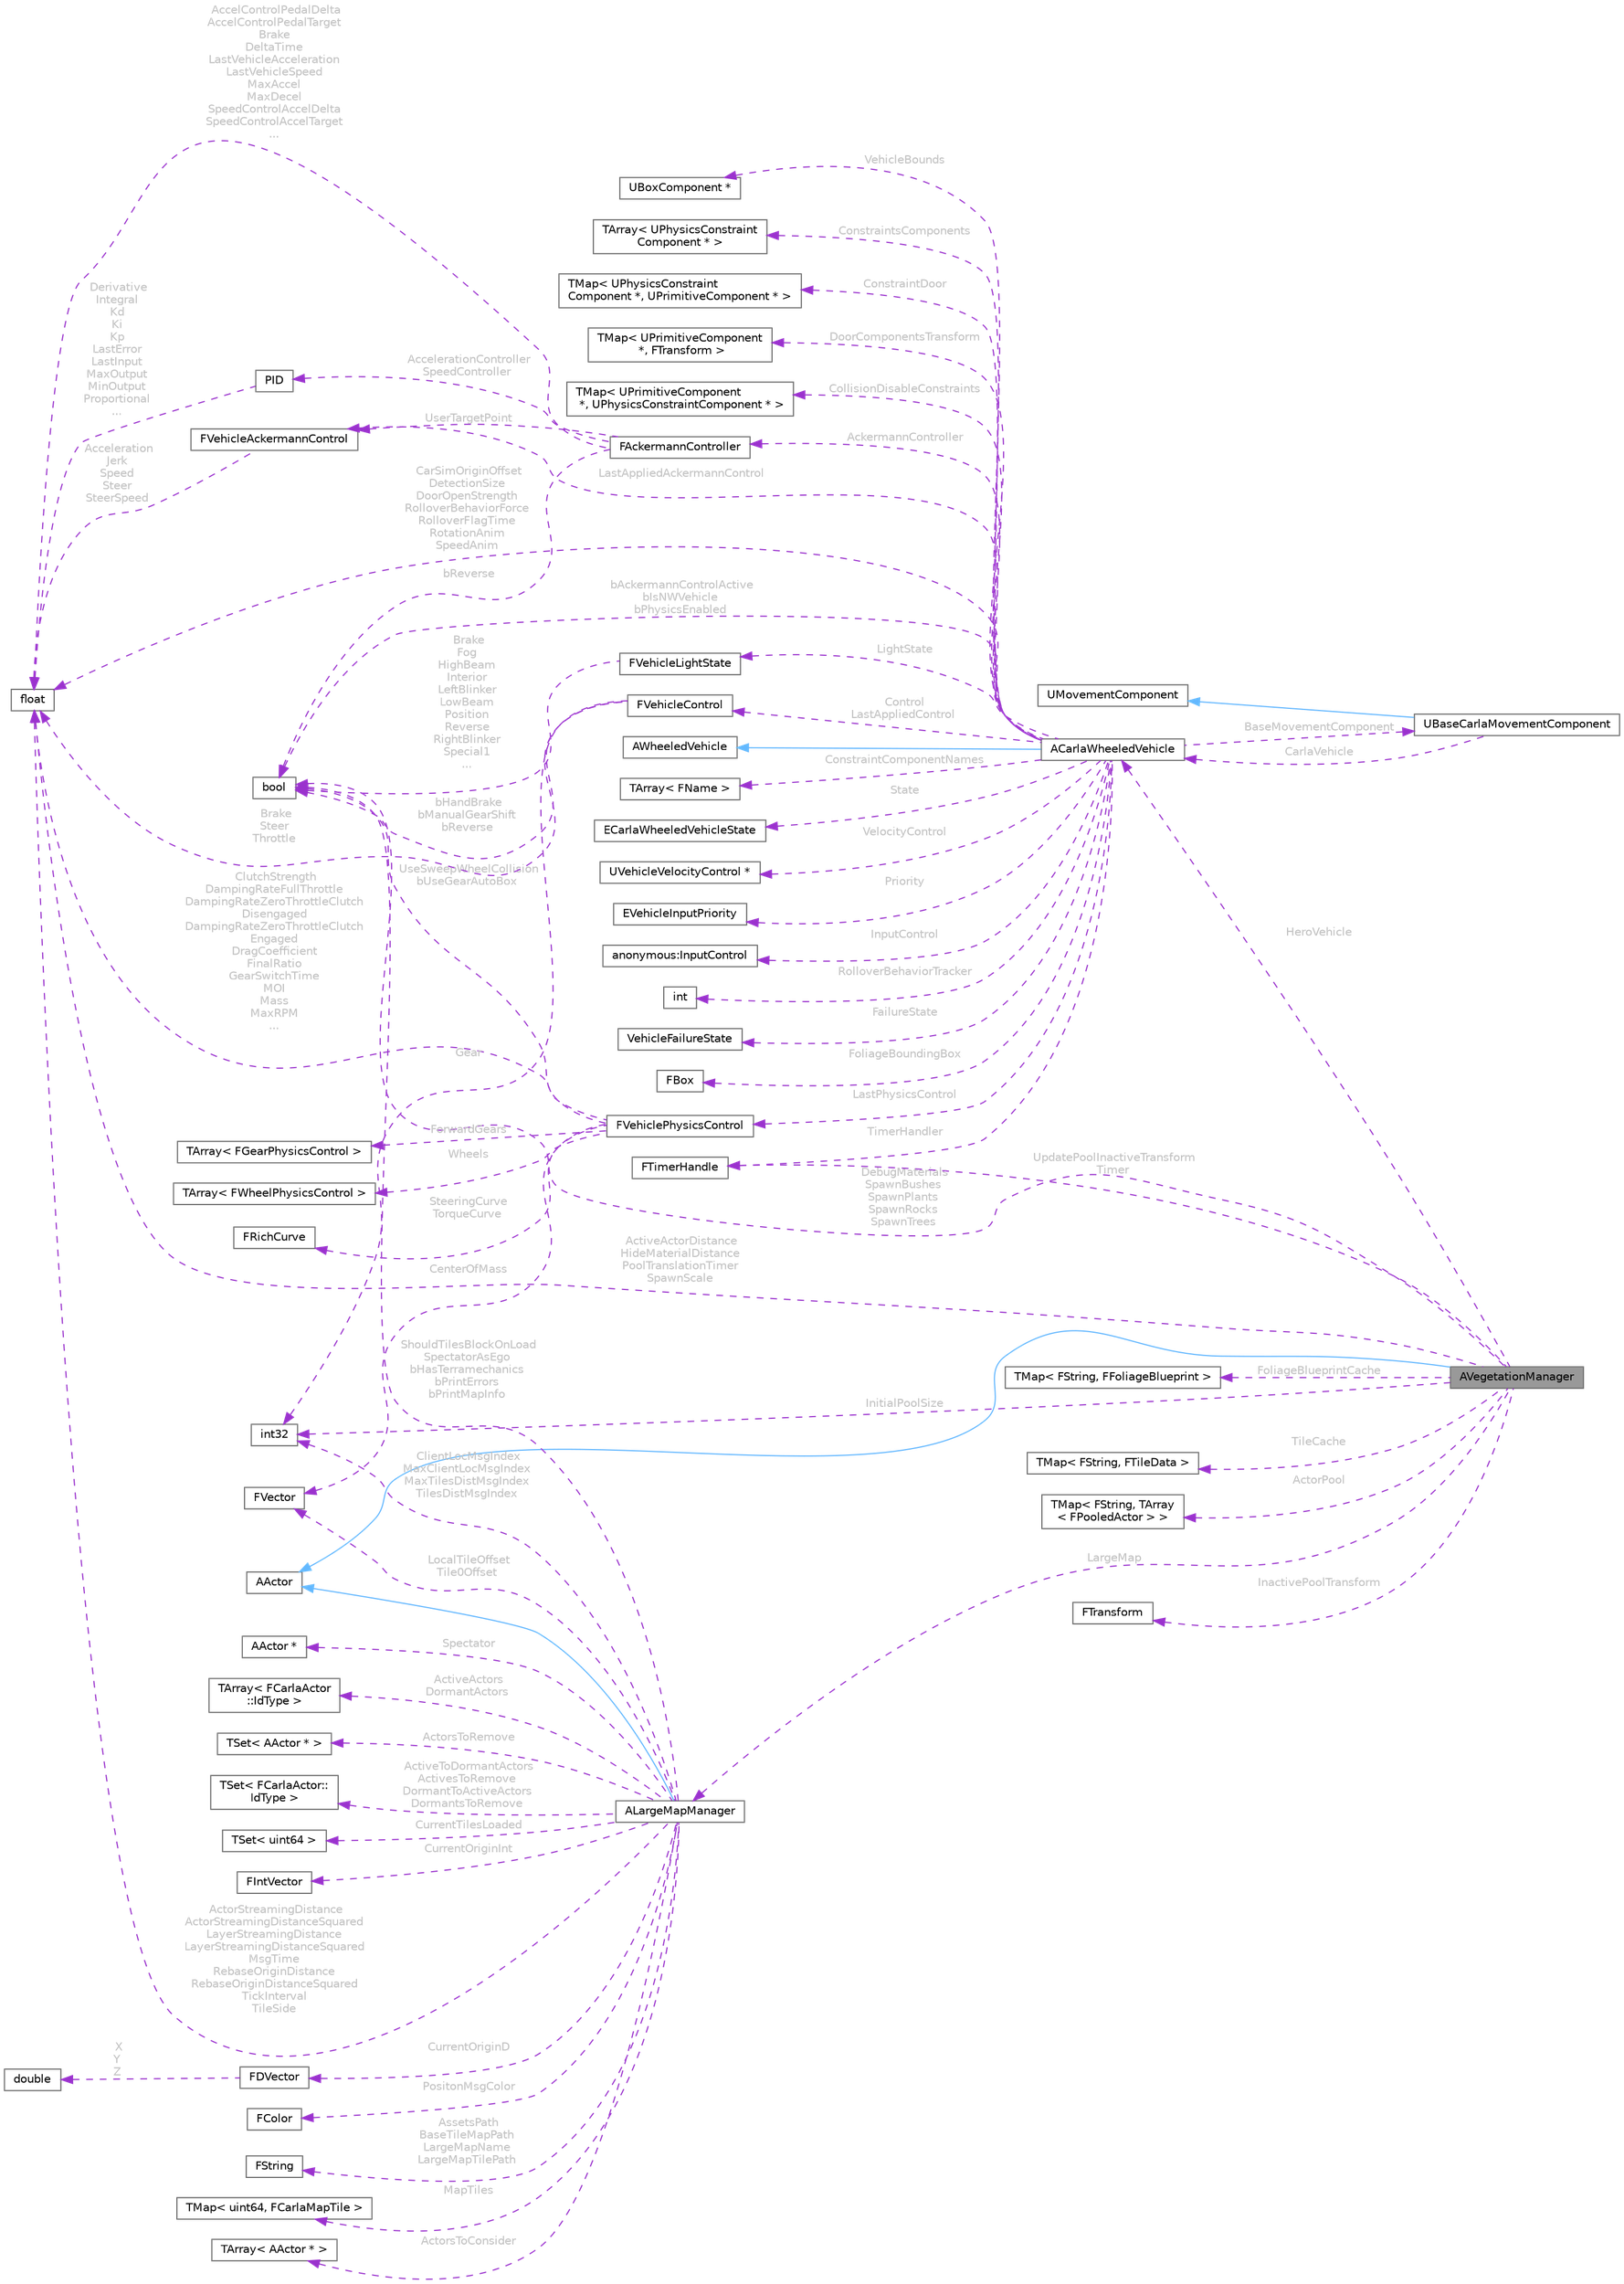 digraph "AVegetationManager"
{
 // INTERACTIVE_SVG=YES
 // LATEX_PDF_SIZE
  bgcolor="transparent";
  edge [fontname=Helvetica,fontsize=10,labelfontname=Helvetica,labelfontsize=10];
  node [fontname=Helvetica,fontsize=10,shape=box,height=0.2,width=0.4];
  rankdir="LR";
  Node1 [id="Node000001",label="AVegetationManager",height=0.2,width=0.4,color="gray40", fillcolor="grey60", style="filled", fontcolor="black",tooltip=" "];
  Node2 -> Node1 [id="edge1_Node000001_Node000002",dir="back",color="steelblue1",style="solid",tooltip=" "];
  Node2 [id="Node000002",label="AActor",height=0.2,width=0.4,color="gray40", fillcolor="white", style="filled",URL="$d1/da4/classAActor.html",tooltip=" "];
  Node3 -> Node1 [id="edge2_Node000001_Node000003",dir="back",color="darkorchid3",style="dashed",tooltip=" ",label=" DebugMaterials\nSpawnBushes\nSpawnPlants\nSpawnRocks\nSpawnTrees",fontcolor="grey" ];
  Node3 [id="Node000003",label="bool",height=0.2,width=0.4,color="gray40", fillcolor="white", style="filled",tooltip=" "];
  Node4 -> Node1 [id="edge3_Node000001_Node000004",dir="back",color="darkorchid3",style="dashed",tooltip=" ",label=" ActiveActorDistance\nHideMaterialDistance\nPoolTranslationTimer\nSpawnScale",fontcolor="grey" ];
  Node4 [id="Node000004",label="float",height=0.2,width=0.4,color="gray40", fillcolor="white", style="filled",tooltip=" "];
  Node5 -> Node1 [id="edge4_Node000001_Node000005",dir="back",color="darkorchid3",style="dashed",tooltip=" ",label=" InitialPoolSize",fontcolor="grey" ];
  Node5 [id="Node000005",label="int32",height=0.2,width=0.4,color="gray40", fillcolor="white", style="filled",tooltip=" "];
  Node6 -> Node1 [id="edge5_Node000001_Node000006",dir="back",color="darkorchid3",style="dashed",tooltip=" ",label=" InactivePoolTransform",fontcolor="grey" ];
  Node6 [id="Node000006",label="FTransform",height=0.2,width=0.4,color="gray40", fillcolor="white", style="filled",tooltip=" "];
  Node7 -> Node1 [id="edge6_Node000001_Node000007",dir="back",color="darkorchid3",style="dashed",tooltip=" ",label=" LargeMap",fontcolor="grey" ];
  Node7 [id="Node000007",label="ALargeMapManager",height=0.2,width=0.4,color="gray40", fillcolor="white", style="filled",URL="$d9/d4b/classALargeMapManager.html",tooltip=" "];
  Node2 -> Node7 [id="edge7_Node000007_Node000002",dir="back",color="steelblue1",style="solid",tooltip=" "];
  Node8 -> Node7 [id="edge8_Node000007_Node000008",dir="back",color="darkorchid3",style="dashed",tooltip=" ",label=" AssetsPath\nBaseTileMapPath\nLargeMapName\nLargeMapTilePath",fontcolor="grey" ];
  Node8 [id="Node000008",label="FString",height=0.2,width=0.4,color="gray40", fillcolor="white", style="filled",tooltip=" "];
  Node3 -> Node7 [id="edge9_Node000007_Node000003",dir="back",color="darkorchid3",style="dashed",tooltip=" ",label=" ShouldTilesBlockOnLoad\nSpectatorAsEgo\nbHasTerramechanics\nbPrintErrors\nbPrintMapInfo",fontcolor="grey" ];
  Node9 -> Node7 [id="edge10_Node000007_Node000009",dir="back",color="darkorchid3",style="dashed",tooltip=" ",label=" MapTiles",fontcolor="grey" ];
  Node9 [id="Node000009",label="TMap\< uint64, FCarlaMapTile \>",height=0.2,width=0.4,color="gray40", fillcolor="white", style="filled",tooltip=" "];
  Node10 -> Node7 [id="edge11_Node000007_Node000010",dir="back",color="darkorchid3",style="dashed",tooltip=" ",label=" ActorsToConsider",fontcolor="grey" ];
  Node10 [id="Node000010",label="TArray\< AActor * \>",height=0.2,width=0.4,color="gray40", fillcolor="white", style="filled",tooltip=" "];
  Node11 -> Node7 [id="edge12_Node000007_Node000011",dir="back",color="darkorchid3",style="dashed",tooltip=" ",label=" Spectator",fontcolor="grey" ];
  Node11 [id="Node000011",label="AActor *",height=0.2,width=0.4,color="gray40", fillcolor="white", style="filled",tooltip=" "];
  Node12 -> Node7 [id="edge13_Node000007_Node000012",dir="back",color="darkorchid3",style="dashed",tooltip=" ",label=" ActiveActors\nDormantActors",fontcolor="grey" ];
  Node12 [id="Node000012",label="TArray\< FCarlaActor\l::IdType \>",height=0.2,width=0.4,color="gray40", fillcolor="white", style="filled",tooltip=" "];
  Node13 -> Node7 [id="edge14_Node000007_Node000013",dir="back",color="darkorchid3",style="dashed",tooltip=" ",label=" ActorsToRemove",fontcolor="grey" ];
  Node13 [id="Node000013",label="TSet\< AActor * \>",height=0.2,width=0.4,color="gray40", fillcolor="white", style="filled",tooltip=" "];
  Node14 -> Node7 [id="edge15_Node000007_Node000014",dir="back",color="darkorchid3",style="dashed",tooltip=" ",label=" ActiveToDormantActors\nActivesToRemove\nDormantToActiveActors\nDormantsToRemove",fontcolor="grey" ];
  Node14 [id="Node000014",label="TSet\< FCarlaActor::\lIdType \>",height=0.2,width=0.4,color="gray40", fillcolor="white", style="filled",tooltip=" "];
  Node15 -> Node7 [id="edge16_Node000007_Node000015",dir="back",color="darkorchid3",style="dashed",tooltip=" ",label=" CurrentTilesLoaded",fontcolor="grey" ];
  Node15 [id="Node000015",label="TSet\< uint64 \>",height=0.2,width=0.4,color="gray40", fillcolor="white", style="filled",tooltip=" "];
  Node16 -> Node7 [id="edge17_Node000007_Node000016",dir="back",color="darkorchid3",style="dashed",tooltip=" ",label=" CurrentOriginInt",fontcolor="grey" ];
  Node16 [id="Node000016",label="FIntVector",height=0.2,width=0.4,color="gray40", fillcolor="white", style="filled",tooltip=" "];
  Node17 -> Node7 [id="edge18_Node000007_Node000017",dir="back",color="darkorchid3",style="dashed",tooltip=" ",label=" CurrentOriginD",fontcolor="grey" ];
  Node17 [id="Node000017",label="FDVector",height=0.2,width=0.4,color="gray40", fillcolor="white", style="filled",URL="$de/d7a/structFDVector.html",tooltip=" "];
  Node18 -> Node17 [id="edge19_Node000017_Node000018",dir="back",color="darkorchid3",style="dashed",tooltip=" ",label=" X\nY\nZ",fontcolor="grey" ];
  Node18 [id="Node000018",label="double",height=0.2,width=0.4,color="gray40", fillcolor="white", style="filled",tooltip=" "];
  Node19 -> Node7 [id="edge20_Node000007_Node000019",dir="back",color="darkorchid3",style="dashed",tooltip=" ",label=" LocalTileOffset\nTile0Offset",fontcolor="grey" ];
  Node19 [id="Node000019",label="FVector",height=0.2,width=0.4,color="gray40", fillcolor="white", style="filled",tooltip=" "];
  Node4 -> Node7 [id="edge21_Node000007_Node000004",dir="back",color="darkorchid3",style="dashed",tooltip=" ",label=" ActorStreamingDistance\nActorStreamingDistanceSquared\nLayerStreamingDistance\nLayerStreamingDistanceSquared\nMsgTime\nRebaseOriginDistance\nRebaseOriginDistanceSquared\nTickInterval\nTileSide",fontcolor="grey" ];
  Node20 -> Node7 [id="edge22_Node000007_Node000020",dir="back",color="darkorchid3",style="dashed",tooltip=" ",label=" PositonMsgColor",fontcolor="grey" ];
  Node20 [id="Node000020",label="FColor",height=0.2,width=0.4,color="gray40", fillcolor="white", style="filled",tooltip=" "];
  Node5 -> Node7 [id="edge23_Node000007_Node000005",dir="back",color="darkorchid3",style="dashed",tooltip=" ",label=" ClientLocMsgIndex\nMaxClientLocMsgIndex\nMaxTilesDistMsgIndex\nTilesDistMsgIndex",fontcolor="grey" ];
  Node21 -> Node1 [id="edge24_Node000001_Node000021",dir="back",color="darkorchid3",style="dashed",tooltip=" ",label=" HeroVehicle",fontcolor="grey" ];
  Node21 [id="Node000021",label="ACarlaWheeledVehicle",height=0.2,width=0.4,color="gray40", fillcolor="white", style="filled",URL="$d5/d70/classACarlaWheeledVehicle.html",tooltip="Base class for CARLA wheeled vehicles."];
  Node22 -> Node21 [id="edge25_Node000021_Node000022",dir="back",color="steelblue1",style="solid",tooltip=" "];
  Node22 [id="Node000022",label="AWheeledVehicle",height=0.2,width=0.4,color="gray40", fillcolor="white", style="filled",URL="$d4/d23/classAWheeledVehicle.html",tooltip=" "];
  Node23 -> Node21 [id="edge26_Node000021_Node000023",dir="back",color="darkorchid3",style="dashed",tooltip=" ",label=" ConstraintComponentNames",fontcolor="grey" ];
  Node23 [id="Node000023",label="TArray\< FName \>",height=0.2,width=0.4,color="gray40", fillcolor="white", style="filled",tooltip=" "];
  Node4 -> Node21 [id="edge27_Node000021_Node000004",dir="back",color="darkorchid3",style="dashed",tooltip=" ",label=" CarSimOriginOffset\nDetectionSize\nDoorOpenStrength\nRolloverBehaviorForce\nRolloverFlagTime\nRotationAnim\nSpeedAnim",fontcolor="grey" ];
  Node24 -> Node21 [id="edge28_Node000021_Node000024",dir="back",color="darkorchid3",style="dashed",tooltip=" ",label=" State",fontcolor="grey" ];
  Node24 [id="Node000024",label="ECarlaWheeledVehicleState",height=0.2,width=0.4,color="gray40", fillcolor="white", style="filled",tooltip=" "];
  Node25 -> Node21 [id="edge29_Node000021_Node000025",dir="back",color="darkorchid3",style="dashed",tooltip=" ",label=" VelocityControl",fontcolor="grey" ];
  Node25 [id="Node000025",label="UVehicleVelocityControl *",height=0.2,width=0.4,color="gray40", fillcolor="white", style="filled",tooltip=" "];
  Node26 -> Node21 [id="edge30_Node000021_Node000026",dir="back",color="darkorchid3",style="dashed",tooltip=" ",label=" Priority",fontcolor="grey" ];
  Node26 [id="Node000026",label="EVehicleInputPriority",height=0.2,width=0.4,color="gray40", fillcolor="white", style="filled",tooltip=" "];
  Node27 -> Node21 [id="edge31_Node000021_Node000027",dir="back",color="darkorchid3",style="dashed",tooltip=" ",label=" Control\nLastAppliedControl",fontcolor="grey" ];
  Node27 [id="Node000027",label="FVehicleControl",height=0.2,width=0.4,color="gray40", fillcolor="white", style="filled",URL="$d1/d4b/structFVehicleControl.html",tooltip=" "];
  Node4 -> Node27 [id="edge32_Node000027_Node000004",dir="back",color="darkorchid3",style="dashed",tooltip=" ",label=" Brake\nSteer\nThrottle",fontcolor="grey" ];
  Node3 -> Node27 [id="edge33_Node000027_Node000003",dir="back",color="darkorchid3",style="dashed",tooltip=" ",label=" bHandBrake\nbManualGearShift\nbReverse",fontcolor="grey" ];
  Node5 -> Node27 [id="edge34_Node000027_Node000005",dir="back",color="darkorchid3",style="dashed",tooltip=" ",label=" Gear",fontcolor="grey" ];
  Node28 -> Node21 [id="edge35_Node000021_Node000028",dir="back",color="darkorchid3",style="dashed",tooltip=" ",label=" LightState",fontcolor="grey" ];
  Node28 [id="Node000028",label="FVehicleLightState",height=0.2,width=0.4,color="gray40", fillcolor="white", style="filled",URL="$de/d9e/structFVehicleLightState.html",tooltip=" "];
  Node3 -> Node28 [id="edge36_Node000028_Node000003",dir="back",color="darkorchid3",style="dashed",tooltip=" ",label=" Brake\nFog\nHighBeam\nInterior\nLeftBlinker\nLowBeam\nPosition\nReverse\nRightBlinker\nSpecial1\n...",fontcolor="grey" ];
  Node29 -> Node21 [id="edge37_Node000021_Node000029",dir="back",color="darkorchid3",style="dashed",tooltip=" ",label=" InputControl",fontcolor="grey" ];
  Node29 [id="Node000029",label="anonymous:InputControl",height=0.2,width=0.4,color="gray40", fillcolor="white", style="filled",tooltip=" "];
  Node30 -> Node21 [id="edge38_Node000021_Node000030",dir="back",color="darkorchid3",style="dashed",tooltip=" ",label=" LastAppliedAckermannControl",fontcolor="grey" ];
  Node30 [id="Node000030",label="FVehicleAckermannControl",height=0.2,width=0.4,color="gray40", fillcolor="white", style="filled",URL="$d4/d02/structFVehicleAckermannControl.html",tooltip=" "];
  Node4 -> Node30 [id="edge39_Node000030_Node000004",dir="back",color="darkorchid3",style="dashed",tooltip=" ",label=" Acceleration\nJerk\nSpeed\nSteer\nSteerSpeed",fontcolor="grey" ];
  Node31 -> Node21 [id="edge40_Node000021_Node000031",dir="back",color="darkorchid3",style="dashed",tooltip=" ",label=" LastPhysicsControl",fontcolor="grey" ];
  Node31 [id="Node000031",label="FVehiclePhysicsControl",height=0.2,width=0.4,color="gray40", fillcolor="white", style="filled",URL="$d1/dbe/structFVehiclePhysicsControl.html",tooltip=" "];
  Node32 -> Node31 [id="edge41_Node000031_Node000032",dir="back",color="darkorchid3",style="dashed",tooltip=" ",label=" SteeringCurve\nTorqueCurve",fontcolor="grey" ];
  Node32 [id="Node000032",label="FRichCurve",height=0.2,width=0.4,color="gray40", fillcolor="white", style="filled",tooltip=" "];
  Node4 -> Node31 [id="edge42_Node000031_Node000004",dir="back",color="darkorchid3",style="dashed",tooltip=" ",label=" ClutchStrength\nDampingRateFullThrottle\nDampingRateZeroThrottleClutch\lDisengaged\nDampingRateZeroThrottleClutch\lEngaged\nDragCoefficient\nFinalRatio\nGearSwitchTime\nMOI\nMass\nMaxRPM\n...",fontcolor="grey" ];
  Node3 -> Node31 [id="edge43_Node000031_Node000003",dir="back",color="darkorchid3",style="dashed",tooltip=" ",label=" UseSweepWheelCollision\nbUseGearAutoBox",fontcolor="grey" ];
  Node33 -> Node31 [id="edge44_Node000031_Node000033",dir="back",color="darkorchid3",style="dashed",tooltip=" ",label=" ForwardGears",fontcolor="grey" ];
  Node33 [id="Node000033",label="TArray\< FGearPhysicsControl \>",height=0.2,width=0.4,color="gray40", fillcolor="white", style="filled",tooltip=" "];
  Node19 -> Node31 [id="edge45_Node000031_Node000019",dir="back",color="darkorchid3",style="dashed",tooltip=" ",label=" CenterOfMass",fontcolor="grey" ];
  Node34 -> Node31 [id="edge46_Node000031_Node000034",dir="back",color="darkorchid3",style="dashed",tooltip=" ",label=" Wheels",fontcolor="grey" ];
  Node34 [id="Node000034",label="TArray\< FWheelPhysicsControl \>",height=0.2,width=0.4,color="gray40", fillcolor="white", style="filled",tooltip=" "];
  Node3 -> Node21 [id="edge47_Node000021_Node000003",dir="back",color="darkorchid3",style="dashed",tooltip=" ",label=" bAckermannControlActive\nbIsNWVehicle\nbPhysicsEnabled",fontcolor="grey" ];
  Node35 -> Node21 [id="edge48_Node000021_Node000035",dir="back",color="darkorchid3",style="dashed",tooltip=" ",label=" AckermannController",fontcolor="grey" ];
  Node35 [id="Node000035",label="FAckermannController",height=0.2,width=0.4,color="gray40", fillcolor="white", style="filled",URL="$d7/db5/classFAckermannController.html",tooltip=" "];
  Node36 -> Node35 [id="edge49_Node000035_Node000036",dir="back",color="darkorchid3",style="dashed",tooltip=" ",label=" AccelerationController\nSpeedController",fontcolor="grey" ];
  Node36 [id="Node000036",label="PID",height=0.2,width=0.4,color="gray40", fillcolor="white", style="filled",URL="$d8/da9/classPID.html",tooltip=" "];
  Node4 -> Node36 [id="edge50_Node000036_Node000004",dir="back",color="darkorchid3",style="dashed",tooltip=" ",label=" Derivative\nIntegral\nKd\nKi\nKp\nLastError\nLastInput\nMaxOutput\nMinOutput\nProportional\n...",fontcolor="grey" ];
  Node30 -> Node35 [id="edge51_Node000035_Node000030",dir="back",color="darkorchid3",style="dashed",tooltip=" ",label=" UserTargetPoint",fontcolor="grey" ];
  Node4 -> Node35 [id="edge52_Node000035_Node000004",dir="back",color="darkorchid3",style="dashed",tooltip=" ",label=" AccelControlPedalDelta\nAccelControlPedalTarget\nBrake\nDeltaTime\nLastVehicleAcceleration\nLastVehicleSpeed\nMaxAccel\nMaxDecel\nSpeedControlAccelDelta\nSpeedControlAccelTarget\n...",fontcolor="grey" ];
  Node3 -> Node35 [id="edge53_Node000035_Node000003",dir="back",color="darkorchid3",style="dashed",tooltip=" ",label=" bReverse",fontcolor="grey" ];
  Node37 -> Node21 [id="edge54_Node000021_Node000037",dir="back",color="darkorchid3",style="dashed",tooltip=" ",label=" RolloverBehaviorTracker",fontcolor="grey" ];
  Node37 [id="Node000037",label="int",height=0.2,width=0.4,color="gray40", fillcolor="white", style="filled",tooltip=" "];
  Node38 -> Node21 [id="edge55_Node000021_Node000038",dir="back",color="darkorchid3",style="dashed",tooltip=" ",label=" FailureState",fontcolor="grey" ];
  Node38 [id="Node000038",label="VehicleFailureState",height=0.2,width=0.4,color="gray40", fillcolor="white", style="filled",tooltip=" "];
  Node39 -> Node21 [id="edge56_Node000021_Node000039",dir="back",color="darkorchid3",style="dashed",tooltip=" ",label=" FoliageBoundingBox",fontcolor="grey" ];
  Node39 [id="Node000039",label="FBox",height=0.2,width=0.4,color="gray40", fillcolor="white", style="filled",tooltip=" "];
  Node40 -> Node21 [id="edge57_Node000021_Node000040",dir="back",color="darkorchid3",style="dashed",tooltip=" ",label=" VehicleBounds",fontcolor="grey" ];
  Node40 [id="Node000040",label="UBoxComponent *",height=0.2,width=0.4,color="gray40", fillcolor="white", style="filled",tooltip=" "];
  Node41 -> Node21 [id="edge58_Node000021_Node000041",dir="back",color="darkorchid3",style="dashed",tooltip=" ",label=" BaseMovementComponent",fontcolor="grey" ];
  Node41 [id="Node000041",label="UBaseCarlaMovementComponent",height=0.2,width=0.4,color="gray40", fillcolor="white", style="filled",URL="$d2/d48/classUBaseCarlaMovementComponent.html",tooltip=" "];
  Node42 -> Node41 [id="edge59_Node000041_Node000042",dir="back",color="steelblue1",style="solid",tooltip=" "];
  Node42 [id="Node000042",label="UMovementComponent",height=0.2,width=0.4,color="gray40", fillcolor="white", style="filled",URL="$d5/def/classUMovementComponent.html",tooltip=" "];
  Node21 -> Node41 [id="edge60_Node000041_Node000021",dir="back",color="darkorchid3",style="dashed",tooltip=" ",label=" CarlaVehicle",fontcolor="grey" ];
  Node43 -> Node21 [id="edge61_Node000021_Node000043",dir="back",color="darkorchid3",style="dashed",tooltip=" ",label=" ConstraintsComponents",fontcolor="grey" ];
  Node43 [id="Node000043",label="TArray\< UPhysicsConstraint\lComponent * \>",height=0.2,width=0.4,color="gray40", fillcolor="white", style="filled",tooltip=" "];
  Node44 -> Node21 [id="edge62_Node000021_Node000044",dir="back",color="darkorchid3",style="dashed",tooltip=" ",label=" ConstraintDoor",fontcolor="grey" ];
  Node44 [id="Node000044",label="TMap\< UPhysicsConstraint\lComponent *, UPrimitiveComponent * \>",height=0.2,width=0.4,color="gray40", fillcolor="white", style="filled",tooltip=" "];
  Node45 -> Node21 [id="edge63_Node000021_Node000045",dir="back",color="darkorchid3",style="dashed",tooltip=" ",label=" DoorComponentsTransform",fontcolor="grey" ];
  Node45 [id="Node000045",label="TMap\< UPrimitiveComponent\l *, FTransform \>",height=0.2,width=0.4,color="gray40", fillcolor="white", style="filled",tooltip=" "];
  Node46 -> Node21 [id="edge64_Node000021_Node000046",dir="back",color="darkorchid3",style="dashed",tooltip=" ",label=" CollisionDisableConstraints",fontcolor="grey" ];
  Node46 [id="Node000046",label="TMap\< UPrimitiveComponent\l *, UPhysicsConstraintComponent * \>",height=0.2,width=0.4,color="gray40", fillcolor="white", style="filled",tooltip=" "];
  Node47 -> Node21 [id="edge65_Node000021_Node000047",dir="back",color="darkorchid3",style="dashed",tooltip=" ",label=" TimerHandler",fontcolor="grey" ];
  Node47 [id="Node000047",label="FTimerHandle",height=0.2,width=0.4,color="gray40", fillcolor="white", style="filled",tooltip=" "];
  Node48 -> Node1 [id="edge66_Node000001_Node000048",dir="back",color="darkorchid3",style="dashed",tooltip=" ",label=" FoliageBlueprintCache",fontcolor="grey" ];
  Node48 [id="Node000048",label="TMap\< FString, FFoliageBlueprint \>",height=0.2,width=0.4,color="gray40", fillcolor="white", style="filled",tooltip=" "];
  Node49 -> Node1 [id="edge67_Node000001_Node000049",dir="back",color="darkorchid3",style="dashed",tooltip=" ",label=" TileCache",fontcolor="grey" ];
  Node49 [id="Node000049",label="TMap\< FString, FTileData \>",height=0.2,width=0.4,color="gray40", fillcolor="white", style="filled",tooltip=" "];
  Node50 -> Node1 [id="edge68_Node000001_Node000050",dir="back",color="darkorchid3",style="dashed",tooltip=" ",label=" ActorPool",fontcolor="grey" ];
  Node50 [id="Node000050",label="TMap\< FString, TArray\l\< FPooledActor \> \>",height=0.2,width=0.4,color="gray40", fillcolor="white", style="filled",tooltip=" "];
  Node47 -> Node1 [id="edge69_Node000001_Node000047",dir="back",color="darkorchid3",style="dashed",tooltip=" ",label=" UpdatePoolInactiveTransform\lTimer",fontcolor="grey" ];
}
